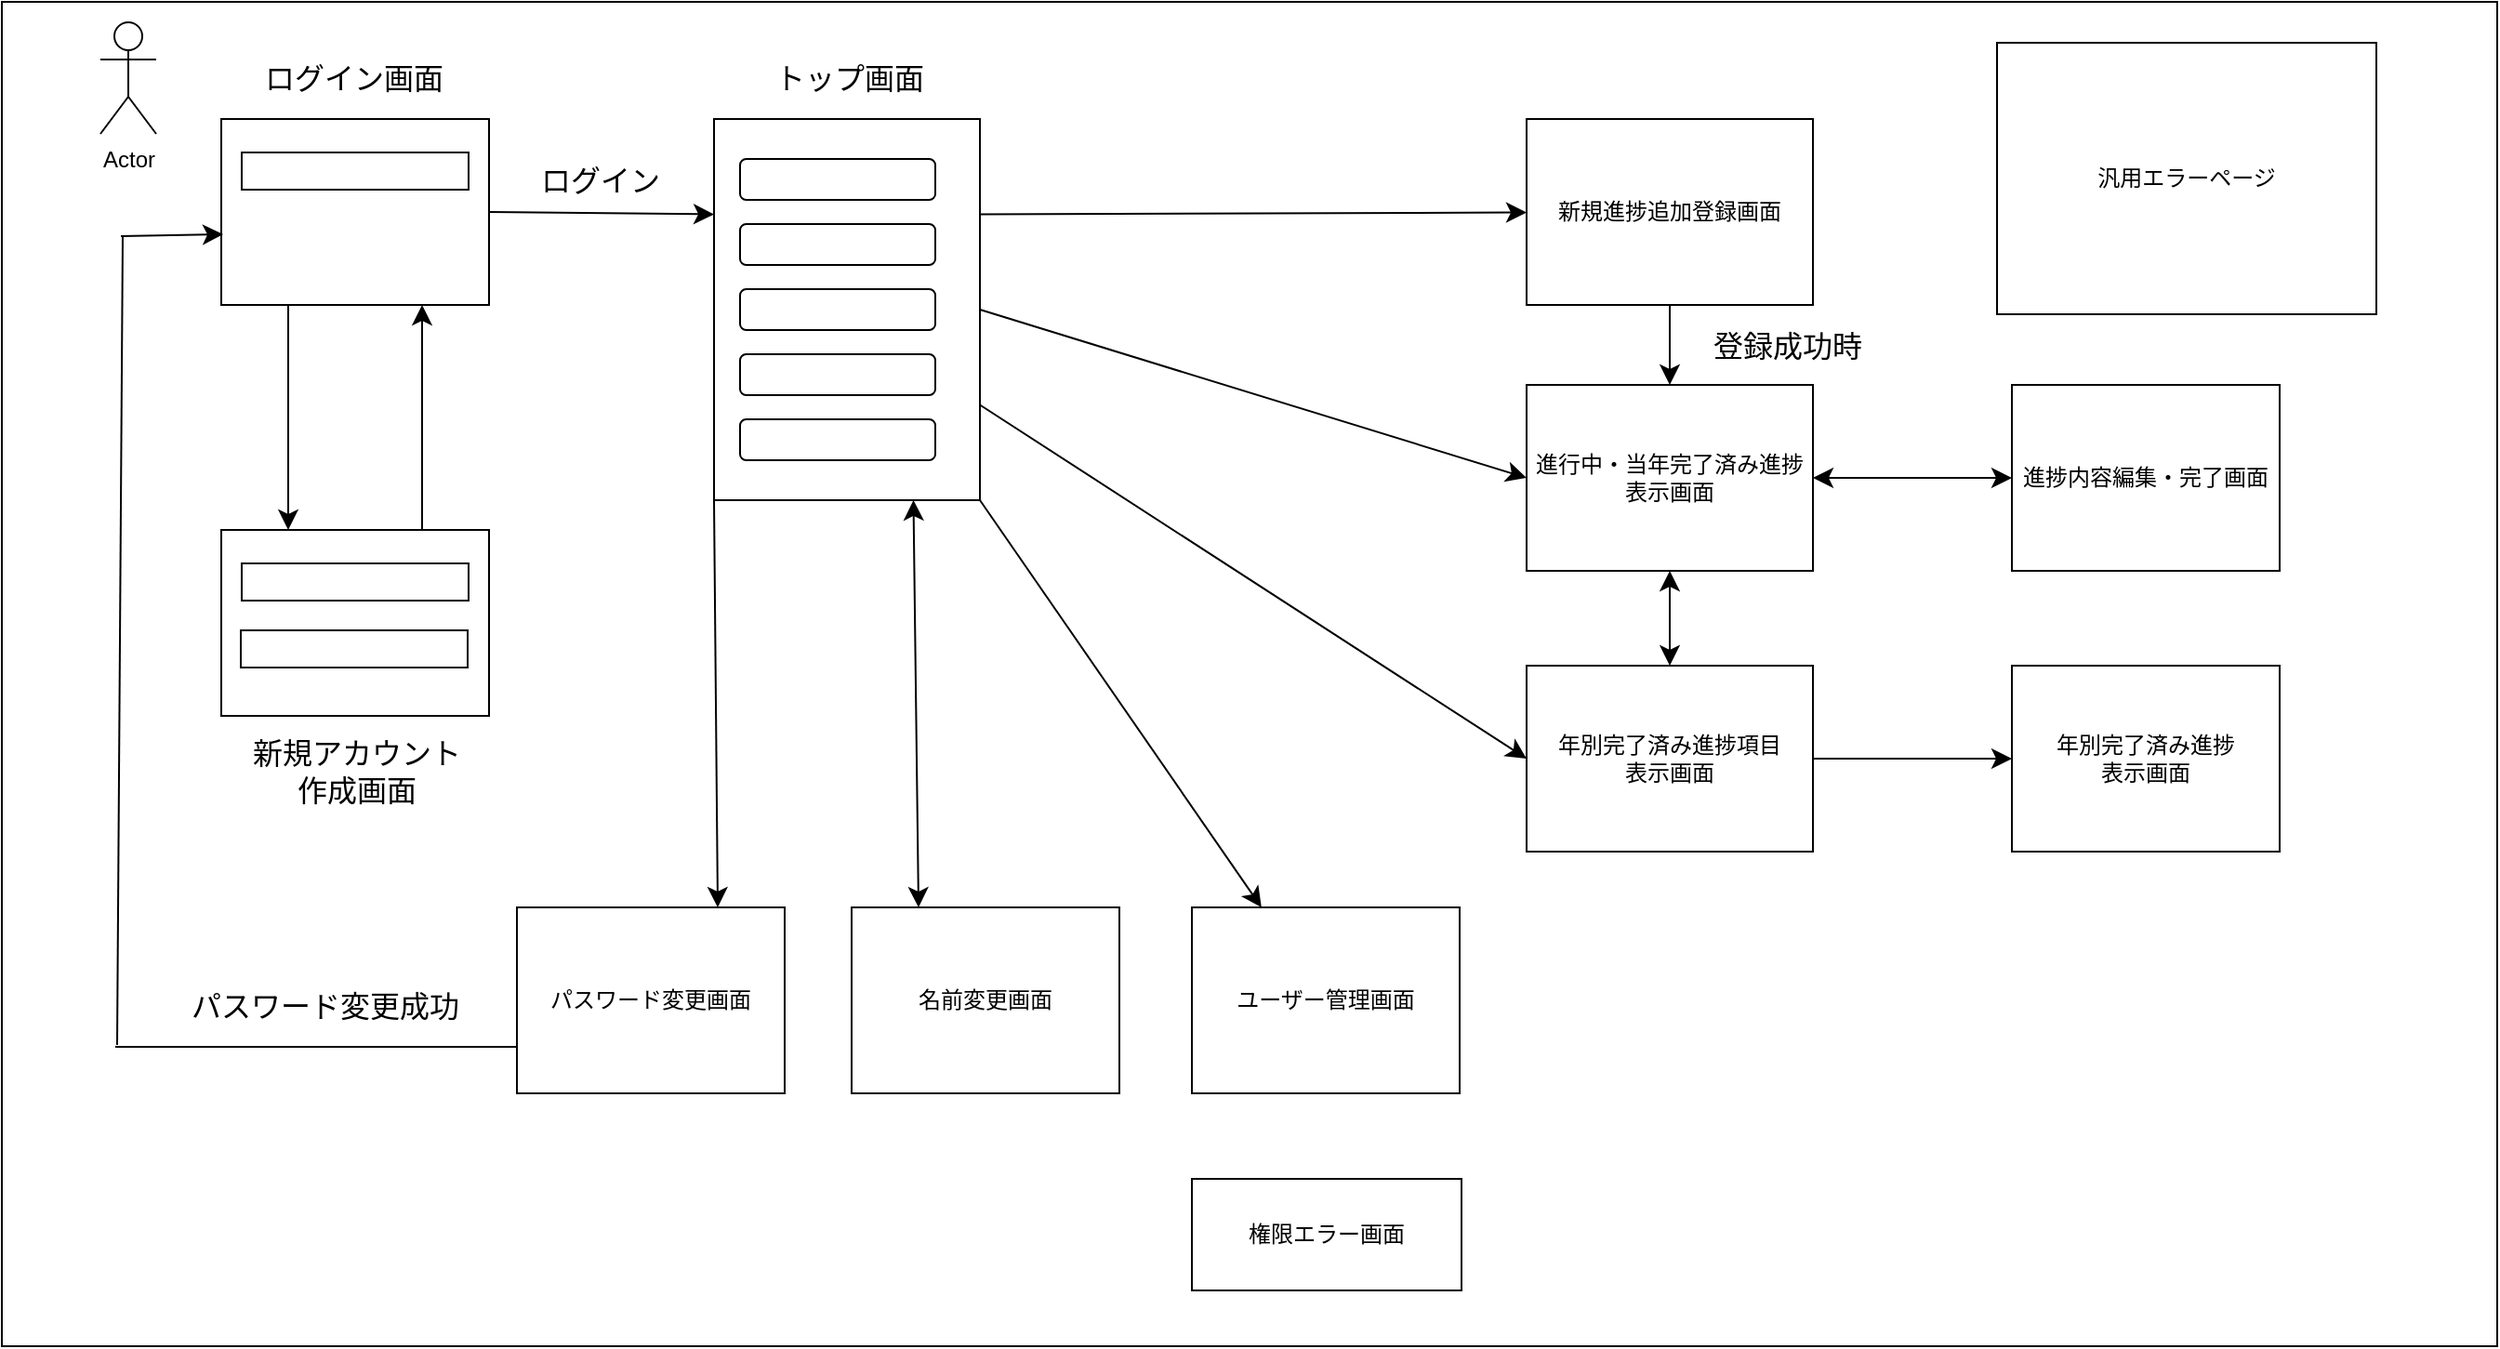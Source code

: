 <mxfile version="24.9.2">
  <diagram name="ページ1" id="UKurcXn6ClNTMfO9MEyd">
    <mxGraphModel dx="2474" dy="1138" grid="0" gridSize="10" guides="1" tooltips="1" connect="1" arrows="1" fold="1" page="0" pageScale="1" pageWidth="827" pageHeight="1169" math="0" shadow="0">
      <root>
        <mxCell id="0" />
        <mxCell id="1" parent="0" />
        <mxCell id="p4BAyUOBCiDmNS6vpzM3-177" value="" style="rounded=0;whiteSpace=wrap;html=1;" vertex="1" parent="1">
          <mxGeometry x="-562" y="-166" width="1342" height="723" as="geometry" />
        </mxCell>
        <mxCell id="p4BAyUOBCiDmNS6vpzM3-57" value="" style="rounded=0;whiteSpace=wrap;html=1;" vertex="1" parent="1">
          <mxGeometry x="-444" y="-103" width="144" height="100" as="geometry" />
        </mxCell>
        <mxCell id="p4BAyUOBCiDmNS6vpzM3-66" value="" style="rounded=0;whiteSpace=wrap;html=1;" vertex="1" parent="1">
          <mxGeometry x="-433" y="-85" width="122" height="20" as="geometry" />
        </mxCell>
        <mxCell id="p4BAyUOBCiDmNS6vpzM3-68" value="" style="rounded=0;whiteSpace=wrap;html=1;" vertex="1" parent="1">
          <mxGeometry x="-444" y="118" width="144" height="100" as="geometry" />
        </mxCell>
        <mxCell id="p4BAyUOBCiDmNS6vpzM3-69" value="" style="rounded=0;whiteSpace=wrap;html=1;" vertex="1" parent="1">
          <mxGeometry x="-433" y="136" width="122" height="20" as="geometry" />
        </mxCell>
        <mxCell id="p4BAyUOBCiDmNS6vpzM3-70" value="" style="endArrow=classic;html=1;rounded=0;fontSize=12;startSize=8;endSize=8;curved=1;exitX=0.25;exitY=1;exitDx=0;exitDy=0;entryX=0.25;entryY=0;entryDx=0;entryDy=0;" edge="1" parent="1" source="p4BAyUOBCiDmNS6vpzM3-57" target="p4BAyUOBCiDmNS6vpzM3-68">
          <mxGeometry width="50" height="50" relative="1" as="geometry">
            <mxPoint x="-417" y="52" as="sourcePoint" />
            <mxPoint x="-412" y="113" as="targetPoint" />
          </mxGeometry>
        </mxCell>
        <mxCell id="p4BAyUOBCiDmNS6vpzM3-71" value="" style="endArrow=classic;html=1;rounded=0;fontSize=12;startSize=8;endSize=8;curved=1;exitX=0.75;exitY=0;exitDx=0;exitDy=0;entryX=0.75;entryY=1;entryDx=0;entryDy=0;" edge="1" parent="1" source="p4BAyUOBCiDmNS6vpzM3-68" target="p4BAyUOBCiDmNS6vpzM3-57">
          <mxGeometry width="50" height="50" relative="1" as="geometry">
            <mxPoint x="238" y="229" as="sourcePoint" />
            <mxPoint x="288" y="179" as="targetPoint" />
          </mxGeometry>
        </mxCell>
        <mxCell id="p4BAyUOBCiDmNS6vpzM3-88" style="edgeStyle=none;curved=1;rounded=0;orthogonalLoop=1;jettySize=auto;html=1;exitX=1;exitY=0.25;exitDx=0;exitDy=0;fontSize=12;startSize=8;endSize=8;" edge="1" parent="1" source="p4BAyUOBCiDmNS6vpzM3-72" target="p4BAyUOBCiDmNS6vpzM3-84">
          <mxGeometry relative="1" as="geometry" />
        </mxCell>
        <mxCell id="p4BAyUOBCiDmNS6vpzM3-91" style="edgeStyle=none;curved=1;rounded=0;orthogonalLoop=1;jettySize=auto;html=1;exitX=1;exitY=0.5;exitDx=0;exitDy=0;entryX=0;entryY=0.5;entryDx=0;entryDy=0;fontSize=12;startSize=8;endSize=8;" edge="1" parent="1" source="p4BAyUOBCiDmNS6vpzM3-72" target="p4BAyUOBCiDmNS6vpzM3-85">
          <mxGeometry relative="1" as="geometry" />
        </mxCell>
        <mxCell id="p4BAyUOBCiDmNS6vpzM3-97" style="edgeStyle=none;curved=1;rounded=0;orthogonalLoop=1;jettySize=auto;html=1;exitX=1;exitY=0.75;exitDx=0;exitDy=0;entryX=0;entryY=0.5;entryDx=0;entryDy=0;fontSize=12;startSize=8;endSize=8;" edge="1" parent="1" source="p4BAyUOBCiDmNS6vpzM3-72" target="p4BAyUOBCiDmNS6vpzM3-86">
          <mxGeometry relative="1" as="geometry" />
        </mxCell>
        <mxCell id="p4BAyUOBCiDmNS6vpzM3-104" style="edgeStyle=none;curved=1;rounded=0;orthogonalLoop=1;jettySize=auto;html=1;exitX=0;exitY=1;exitDx=0;exitDy=0;entryX=0.75;entryY=0;entryDx=0;entryDy=0;fontSize=12;startSize=8;endSize=8;" edge="1" parent="1" source="p4BAyUOBCiDmNS6vpzM3-72" target="p4BAyUOBCiDmNS6vpzM3-102">
          <mxGeometry relative="1" as="geometry" />
        </mxCell>
        <mxCell id="p4BAyUOBCiDmNS6vpzM3-113" style="edgeStyle=none;curved=1;rounded=0;orthogonalLoop=1;jettySize=auto;html=1;exitX=1;exitY=1;exitDx=0;exitDy=0;fontSize=12;startSize=8;endSize=8;" edge="1" parent="1" source="p4BAyUOBCiDmNS6vpzM3-72" target="p4BAyUOBCiDmNS6vpzM3-112">
          <mxGeometry relative="1" as="geometry" />
        </mxCell>
        <mxCell id="p4BAyUOBCiDmNS6vpzM3-72" value="" style="rounded=0;whiteSpace=wrap;html=1;" vertex="1" parent="1">
          <mxGeometry x="-179" y="-103" width="143" height="205" as="geometry" />
        </mxCell>
        <mxCell id="p4BAyUOBCiDmNS6vpzM3-73" value="" style="endArrow=classic;html=1;rounded=0;fontSize=12;startSize=8;endSize=8;curved=1;exitX=1;exitY=0.5;exitDx=0;exitDy=0;entryX=0;entryY=0.25;entryDx=0;entryDy=0;" edge="1" parent="1" source="p4BAyUOBCiDmNS6vpzM3-57" target="p4BAyUOBCiDmNS6vpzM3-72">
          <mxGeometry width="50" height="50" relative="1" as="geometry">
            <mxPoint x="238" y="229" as="sourcePoint" />
            <mxPoint x="288" y="179" as="targetPoint" />
          </mxGeometry>
        </mxCell>
        <mxCell id="p4BAyUOBCiDmNS6vpzM3-74" value="" style="rounded=1;whiteSpace=wrap;html=1;" vertex="1" parent="1">
          <mxGeometry x="-165" y="-81.5" width="105" height="22" as="geometry" />
        </mxCell>
        <mxCell id="p4BAyUOBCiDmNS6vpzM3-75" value="" style="rounded=1;whiteSpace=wrap;html=1;" vertex="1" parent="1">
          <mxGeometry x="-165" y="-46.5" width="105" height="22" as="geometry" />
        </mxCell>
        <mxCell id="p4BAyUOBCiDmNS6vpzM3-76" value="" style="rounded=1;whiteSpace=wrap;html=1;" vertex="1" parent="1">
          <mxGeometry x="-165" y="-11.5" width="105" height="22" as="geometry" />
        </mxCell>
        <mxCell id="p4BAyUOBCiDmNS6vpzM3-77" value="" style="rounded=1;whiteSpace=wrap;html=1;" vertex="1" parent="1">
          <mxGeometry x="-165" y="23.5" width="105" height="22" as="geometry" />
        </mxCell>
        <mxCell id="p4BAyUOBCiDmNS6vpzM3-78" value="" style="rounded=1;whiteSpace=wrap;html=1;" vertex="1" parent="1">
          <mxGeometry x="-165" y="58.5" width="105" height="22" as="geometry" />
        </mxCell>
        <mxCell id="p4BAyUOBCiDmNS6vpzM3-79" value="ログイン画面" style="text;strokeColor=none;fillColor=none;html=1;align=center;verticalAlign=middle;whiteSpace=wrap;rounded=0;fontSize=16;" vertex="1" parent="1">
          <mxGeometry x="-445" y="-138" width="145" height="25" as="geometry" />
        </mxCell>
        <mxCell id="p4BAyUOBCiDmNS6vpzM3-80" value="新規アカウント&lt;div&gt;作成画面&lt;/div&gt;" style="text;strokeColor=none;fillColor=none;html=1;align=center;verticalAlign=middle;whiteSpace=wrap;rounded=0;fontSize=16;" vertex="1" parent="1">
          <mxGeometry x="-444" y="231" width="146" height="34" as="geometry" />
        </mxCell>
        <mxCell id="p4BAyUOBCiDmNS6vpzM3-81" value="ログイン" style="text;strokeColor=none;fillColor=none;html=1;align=center;verticalAlign=middle;whiteSpace=wrap;rounded=0;fontSize=16;" vertex="1" parent="1">
          <mxGeometry x="-277" y="-83" width="74" height="25" as="geometry" />
        </mxCell>
        <mxCell id="p4BAyUOBCiDmNS6vpzM3-82" value="" style="rounded=0;whiteSpace=wrap;html=1;" vertex="1" parent="1">
          <mxGeometry x="-433.5" y="172" width="122" height="20" as="geometry" />
        </mxCell>
        <mxCell id="p4BAyUOBCiDmNS6vpzM3-101" style="edgeStyle=none;curved=1;rounded=0;orthogonalLoop=1;jettySize=auto;html=1;exitX=0.5;exitY=1;exitDx=0;exitDy=0;entryX=0.5;entryY=0;entryDx=0;entryDy=0;fontSize=12;startSize=8;endSize=8;" edge="1" parent="1" source="p4BAyUOBCiDmNS6vpzM3-84" target="p4BAyUOBCiDmNS6vpzM3-85">
          <mxGeometry relative="1" as="geometry" />
        </mxCell>
        <mxCell id="p4BAyUOBCiDmNS6vpzM3-84" value="新規進捗追加登録画面" style="rounded=0;whiteSpace=wrap;html=1;" vertex="1" parent="1">
          <mxGeometry x="258" y="-103" width="154" height="100" as="geometry" />
        </mxCell>
        <mxCell id="p4BAyUOBCiDmNS6vpzM3-85" value="進行中・当年完了済み進捗表示画面" style="rounded=0;whiteSpace=wrap;html=1;" vertex="1" parent="1">
          <mxGeometry x="258" y="40" width="154" height="100" as="geometry" />
        </mxCell>
        <mxCell id="p4BAyUOBCiDmNS6vpzM3-120" style="edgeStyle=none;curved=1;rounded=0;orthogonalLoop=1;jettySize=auto;html=1;exitX=1;exitY=0.5;exitDx=0;exitDy=0;entryX=0;entryY=0.5;entryDx=0;entryDy=0;fontSize=12;startSize=8;endSize=8;" edge="1" parent="1" source="p4BAyUOBCiDmNS6vpzM3-86" target="p4BAyUOBCiDmNS6vpzM3-98">
          <mxGeometry relative="1" as="geometry" />
        </mxCell>
        <mxCell id="p4BAyUOBCiDmNS6vpzM3-86" value="年別完了済み進捗項目&lt;div&gt;表示画面&lt;/div&gt;" style="rounded=0;whiteSpace=wrap;html=1;" vertex="1" parent="1">
          <mxGeometry x="258" y="191" width="154" height="100" as="geometry" />
        </mxCell>
        <mxCell id="p4BAyUOBCiDmNS6vpzM3-92" value="進捗内容編集・完了画面" style="rounded=0;whiteSpace=wrap;html=1;" vertex="1" parent="1">
          <mxGeometry x="519" y="40" width="144" height="100" as="geometry" />
        </mxCell>
        <mxCell id="p4BAyUOBCiDmNS6vpzM3-98" value="年別完了済み進捗&lt;div&gt;表示画面&lt;/div&gt;" style="rounded=0;whiteSpace=wrap;html=1;" vertex="1" parent="1">
          <mxGeometry x="519" y="191" width="144" height="100" as="geometry" />
        </mxCell>
        <mxCell id="p4BAyUOBCiDmNS6vpzM3-102" value="パスワード変更画面" style="rounded=0;whiteSpace=wrap;html=1;" vertex="1" parent="1">
          <mxGeometry x="-285" y="321" width="144" height="100" as="geometry" />
        </mxCell>
        <mxCell id="p4BAyUOBCiDmNS6vpzM3-103" value="名前変更画面" style="rounded=0;whiteSpace=wrap;html=1;" vertex="1" parent="1">
          <mxGeometry x="-105" y="321" width="144" height="100" as="geometry" />
        </mxCell>
        <mxCell id="p4BAyUOBCiDmNS6vpzM3-106" value="" style="endArrow=none;html=1;rounded=0;fontSize=12;startSize=8;endSize=8;curved=1;entryX=0;entryY=0.75;entryDx=0;entryDy=0;" edge="1" parent="1" target="p4BAyUOBCiDmNS6vpzM3-102">
          <mxGeometry width="50" height="50" relative="1" as="geometry">
            <mxPoint x="-501" y="396" as="sourcePoint" />
            <mxPoint x="-335" y="396" as="targetPoint" />
          </mxGeometry>
        </mxCell>
        <mxCell id="p4BAyUOBCiDmNS6vpzM3-107" value="" style="endArrow=none;html=1;rounded=0;fontSize=12;startSize=8;endSize=8;curved=1;" edge="1" parent="1">
          <mxGeometry width="50" height="50" relative="1" as="geometry">
            <mxPoint x="-500" y="395" as="sourcePoint" />
            <mxPoint x="-497" y="-40" as="targetPoint" />
          </mxGeometry>
        </mxCell>
        <mxCell id="p4BAyUOBCiDmNS6vpzM3-108" value="" style="endArrow=classic;html=1;rounded=0;fontSize=12;startSize=8;endSize=8;curved=1;entryX=0.007;entryY=0.62;entryDx=0;entryDy=0;entryPerimeter=0;" edge="1" parent="1" target="p4BAyUOBCiDmNS6vpzM3-57">
          <mxGeometry width="50" height="50" relative="1" as="geometry">
            <mxPoint x="-498" y="-40" as="sourcePoint" />
            <mxPoint x="-448" y="-90" as="targetPoint" />
          </mxGeometry>
        </mxCell>
        <mxCell id="p4BAyUOBCiDmNS6vpzM3-109" value="" style="endArrow=classic;startArrow=classic;html=1;rounded=0;fontSize=12;startSize=8;endSize=8;curved=1;exitX=0.5;exitY=0;exitDx=0;exitDy=0;entryX=0.5;entryY=1;entryDx=0;entryDy=0;" edge="1" parent="1" source="p4BAyUOBCiDmNS6vpzM3-86" target="p4BAyUOBCiDmNS6vpzM3-85">
          <mxGeometry width="50" height="50" relative="1" as="geometry">
            <mxPoint x="280" y="191" as="sourcePoint" />
            <mxPoint x="330" y="141" as="targetPoint" />
          </mxGeometry>
        </mxCell>
        <mxCell id="p4BAyUOBCiDmNS6vpzM3-110" value="" style="endArrow=classic;startArrow=classic;html=1;rounded=0;fontSize=12;startSize=8;endSize=8;curved=1;entryX=0;entryY=0.5;entryDx=0;entryDy=0;exitX=1;exitY=0.5;exitDx=0;exitDy=0;" edge="1" parent="1" source="p4BAyUOBCiDmNS6vpzM3-85" target="p4BAyUOBCiDmNS6vpzM3-92">
          <mxGeometry width="50" height="50" relative="1" as="geometry">
            <mxPoint x="405" y="92" as="sourcePoint" />
            <mxPoint x="455" y="42" as="targetPoint" />
          </mxGeometry>
        </mxCell>
        <mxCell id="p4BAyUOBCiDmNS6vpzM3-112" value="ユーザー管理画面" style="rounded=0;whiteSpace=wrap;html=1;" vertex="1" parent="1">
          <mxGeometry x="78" y="321" width="144" height="100" as="geometry" />
        </mxCell>
        <mxCell id="p4BAyUOBCiDmNS6vpzM3-114" value="Actor" style="shape=umlActor;verticalLabelPosition=bottom;verticalAlign=top;html=1;outlineConnect=0;" vertex="1" parent="1">
          <mxGeometry x="-509" y="-155" width="30" height="60" as="geometry" />
        </mxCell>
        <mxCell id="p4BAyUOBCiDmNS6vpzM3-115" value="トップ画面" style="text;strokeColor=none;fillColor=none;html=1;align=center;verticalAlign=middle;whiteSpace=wrap;rounded=0;fontSize=16;" vertex="1" parent="1">
          <mxGeometry x="-161" y="-140.5" width="110" height="30" as="geometry" />
        </mxCell>
        <mxCell id="p4BAyUOBCiDmNS6vpzM3-117" value="" style="endArrow=classic;startArrow=classic;html=1;rounded=0;fontSize=12;startSize=8;endSize=8;curved=1;entryX=0.75;entryY=1;entryDx=0;entryDy=0;exitX=0.25;exitY=0;exitDx=0;exitDy=0;" edge="1" parent="1" source="p4BAyUOBCiDmNS6vpzM3-103" target="p4BAyUOBCiDmNS6vpzM3-72">
          <mxGeometry width="50" height="50" relative="1" as="geometry">
            <mxPoint x="-77" y="305" as="sourcePoint" />
            <mxPoint x="-27" y="255" as="targetPoint" />
          </mxGeometry>
        </mxCell>
        <mxCell id="p4BAyUOBCiDmNS6vpzM3-118" value="パスワード変更成功" style="text;strokeColor=none;fillColor=none;html=1;align=center;verticalAlign=middle;whiteSpace=wrap;rounded=0;fontSize=16;" vertex="1" parent="1">
          <mxGeometry x="-469" y="359" width="162" height="30" as="geometry" />
        </mxCell>
        <mxCell id="p4BAyUOBCiDmNS6vpzM3-119" value="登録成功時" style="text;strokeColor=none;fillColor=none;html=1;align=center;verticalAlign=middle;whiteSpace=wrap;rounded=0;fontSize=16;" vertex="1" parent="1">
          <mxGeometry x="344" y="4" width="109" height="30" as="geometry" />
        </mxCell>
        <mxCell id="p4BAyUOBCiDmNS6vpzM3-121" value="権限エラー画面" style="rounded=0;whiteSpace=wrap;html=1;" vertex="1" parent="1">
          <mxGeometry x="78" y="467" width="145" height="60" as="geometry" />
        </mxCell>
        <mxCell id="p4BAyUOBCiDmNS6vpzM3-122" value="汎用エラーページ" style="rounded=0;whiteSpace=wrap;html=1;" vertex="1" parent="1">
          <mxGeometry x="511" y="-144" width="204" height="146" as="geometry" />
        </mxCell>
      </root>
    </mxGraphModel>
  </diagram>
</mxfile>
